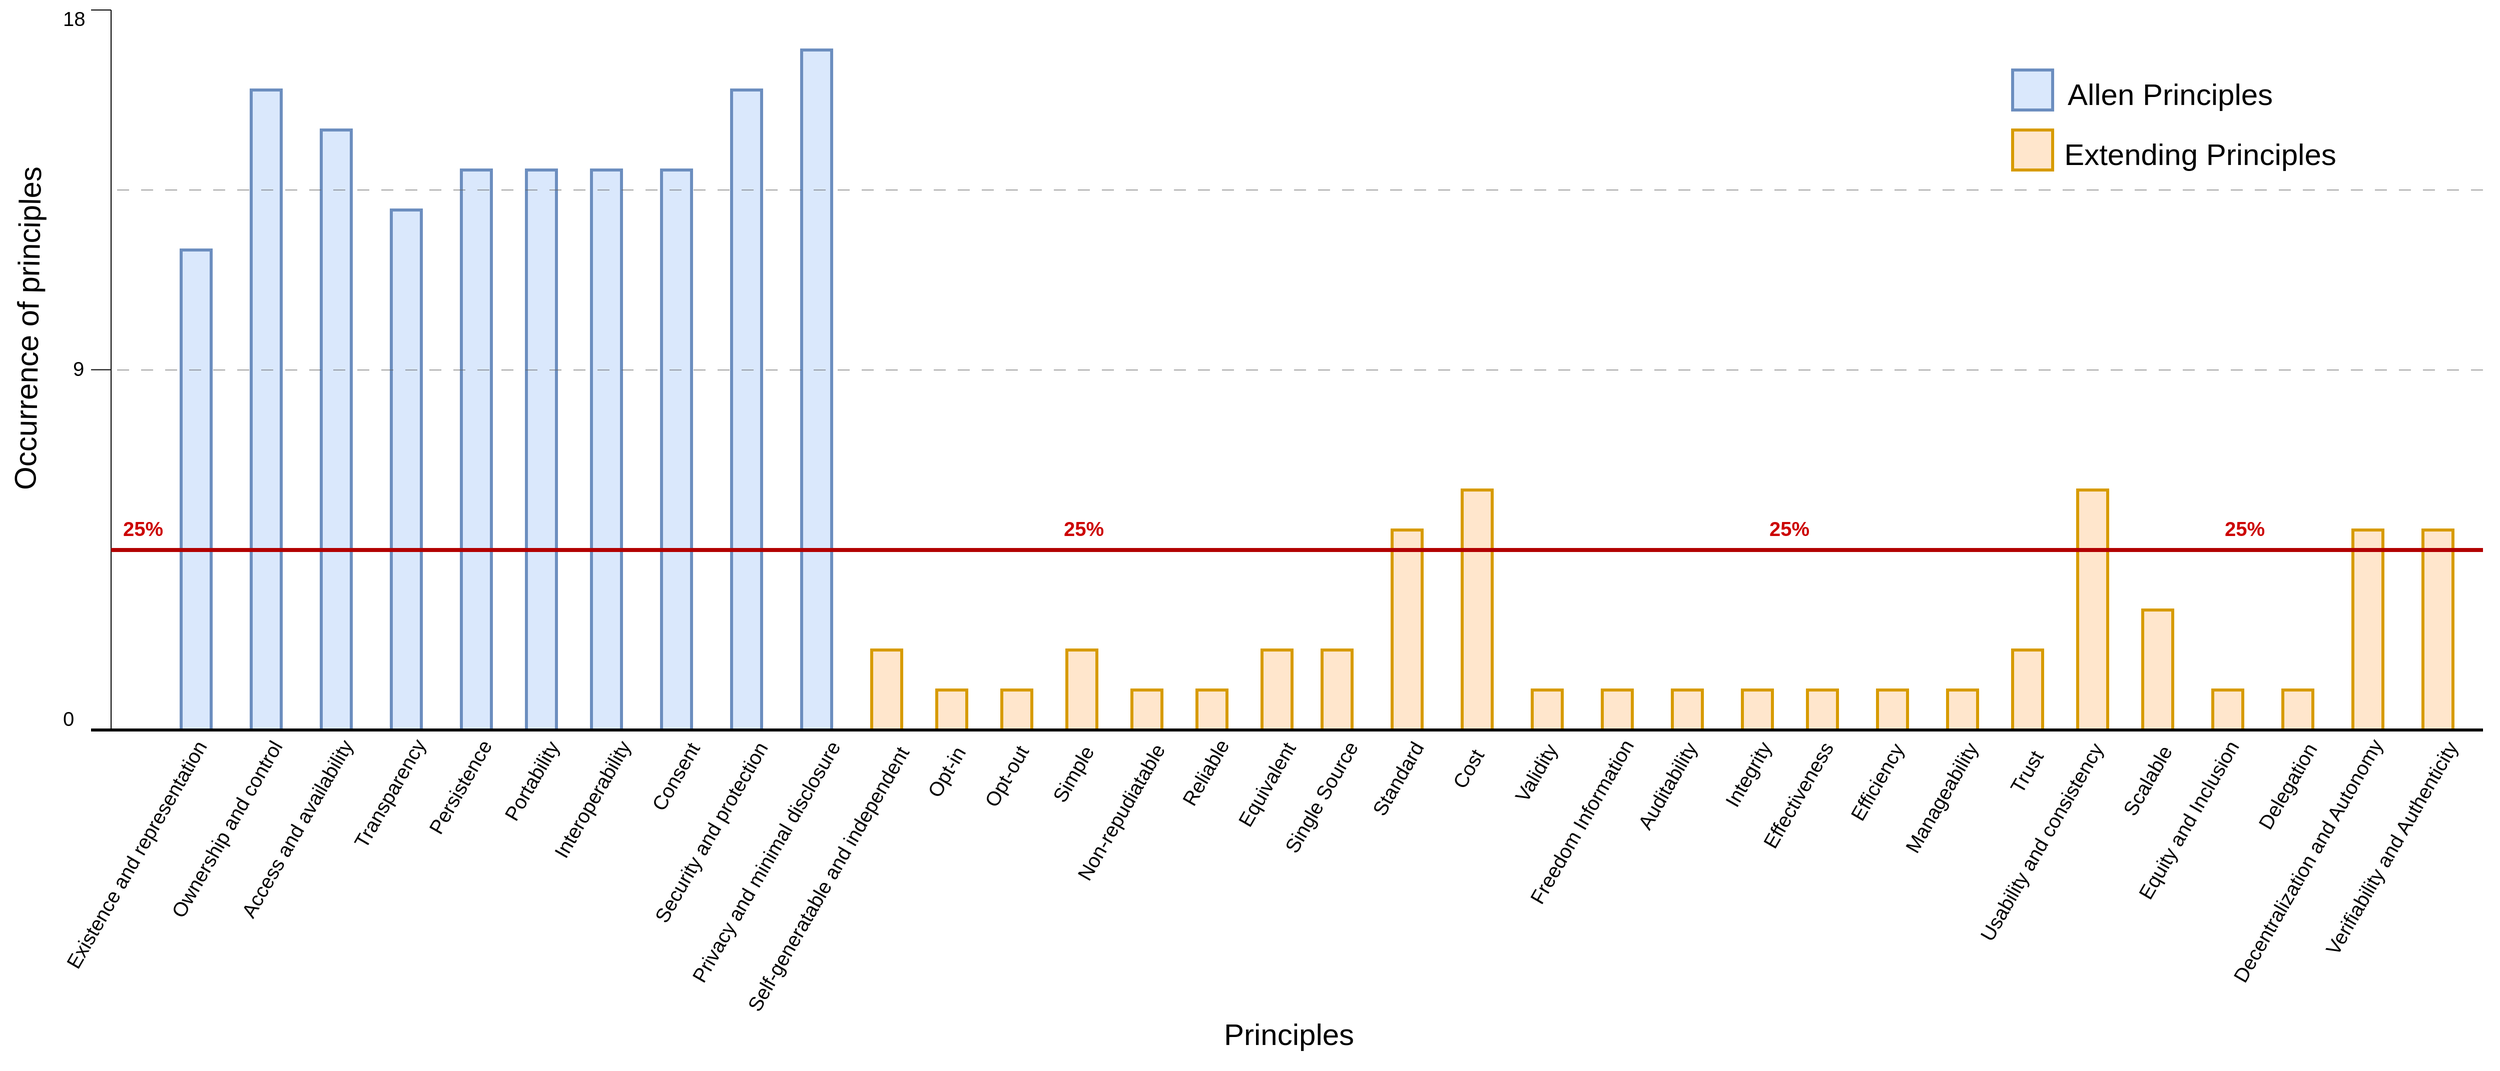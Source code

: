 <mxfile version="26.0.11">
  <diagram name="Page-1" id="BdvRDHNbg-kDu5e_TLjW">
    <mxGraphModel dx="2269" dy="2337" grid="1" gridSize="10" guides="1" tooltips="1" connect="1" arrows="1" fold="1" page="1" pageScale="1" pageWidth="850" pageHeight="1100" math="0" shadow="0">
      <root>
        <mxCell id="0" />
        <mxCell id="1" parent="0" />
        <mxCell id="xwkczK8oN7FCuoLaqBwm-1" value="&lt;font style=&quot;font-size: 20px; line-height: 200%;&quot;&gt;Effectiveness&lt;/font&gt;" style="text;whiteSpace=wrap;html=1;rotation=300;" vertex="1" parent="1">
          <mxGeometry x="1860" y="25" width="150" height="60" as="geometry" />
        </mxCell>
        <mxCell id="xwkczK8oN7FCuoLaqBwm-2" value="&lt;font style=&quot;font-size: 20px; line-height: 200%;&quot;&gt;Efficiency&lt;/font&gt;" style="text;whiteSpace=wrap;html=1;rotation=300;" vertex="1" parent="1">
          <mxGeometry x="1955" y="10" width="120" height="60" as="geometry" />
        </mxCell>
        <mxCell id="xwkczK8oN7FCuoLaqBwm-3" value="&lt;font style=&quot;font-size: 20px; line-height: 200%;&quot;&gt;Manageability&lt;/font&gt;" style="text;whiteSpace=wrap;html=1;rotation=300;" vertex="1" parent="1">
          <mxGeometry x="2000" y="25" width="160" height="60" as="geometry" />
        </mxCell>
        <mxCell id="xwkczK8oN7FCuoLaqBwm-4" value="&lt;font style=&quot;font-size: 20px; line-height: 200%;&quot;&gt;Trust&lt;/font&gt;" style="text;whiteSpace=wrap;html=1;rotation=300;" vertex="1" parent="1">
          <mxGeometry x="2125" width="80" height="60" as="geometry" />
        </mxCell>
        <mxCell id="xwkczK8oN7FCuoLaqBwm-5" value="&lt;font style=&quot;font-size: 20px; line-height: 200%;&quot;&gt;Usability and consistency&lt;/font&gt;" style="text;whiteSpace=wrap;html=1;rotation=300;" vertex="1" parent="1">
          <mxGeometry x="2050" y="70" width="260" height="60" as="geometry" />
        </mxCell>
        <mxCell id="xwkczK8oN7FCuoLaqBwm-6" value="&lt;font style=&quot;font-size: 20px; line-height: 200%;&quot;&gt;Scalable&lt;/font&gt;" style="text;whiteSpace=wrap;html=1;rotation=300;" vertex="1" parent="1">
          <mxGeometry x="2230" y="10" width="110" height="60" as="geometry" />
        </mxCell>
        <mxCell id="xwkczK8oN7FCuoLaqBwm-7" value="&lt;font style=&quot;font-size: 20px; line-height: 200%;&quot;&gt;Equity and Inclusion&lt;/font&gt;" style="text;whiteSpace=wrap;html=1;rotation=300;" vertex="1" parent="1">
          <mxGeometry x="2220" y="50" width="210" height="60" as="geometry" />
        </mxCell>
        <mxCell id="xwkczK8oN7FCuoLaqBwm-8" value="&lt;font style=&quot;font-size: 20px; line-height: 200%;&quot;&gt;Delegation&lt;/font&gt;" style="text;whiteSpace=wrap;html=1;rotation=300;" vertex="1" parent="1">
          <mxGeometry x="2360" y="15" width="130" height="60" as="geometry" />
        </mxCell>
        <mxCell id="xwkczK8oN7FCuoLaqBwm-9" value="&lt;font style=&quot;font-size: 20px; line-height: 200%;&quot;&gt;Decentralization and Autonomy&lt;/font&gt;" style="text;whiteSpace=wrap;html=1;rotation=300;" vertex="1" parent="1">
          <mxGeometry x="2290" y="90" width="310" height="60" as="geometry" />
        </mxCell>
        <mxCell id="xwkczK8oN7FCuoLaqBwm-10" value="&lt;font style=&quot;font-size: 20px; line-height: 200%;&quot;&gt;Verifiability and Authenticity&lt;/font&gt;" style="text;whiteSpace=wrap;html=1;rotation=300;" vertex="1" parent="1">
          <mxGeometry x="2390" y="75" width="280" height="60" as="geometry" />
        </mxCell>
        <mxCell id="xwkczK8oN7FCuoLaqBwm-11" value="&lt;font style=&quot;font-size: 20px; line-height: 200%;&quot;&gt;Non-repudiatable&lt;/font&gt;" style="text;whiteSpace=wrap;html=1;rotation=300;" vertex="1" parent="1">
          <mxGeometry x="1165" y="40" width="190" height="60" as="geometry" />
        </mxCell>
        <mxCell id="xwkczK8oN7FCuoLaqBwm-12" value="&lt;font style=&quot;font-size: 20px; line-height: 200%;&quot;&gt;Reliable&lt;/font&gt;" style="text;whiteSpace=wrap;html=1;rotation=300;" vertex="1" parent="1">
          <mxGeometry x="1290" width="110" height="60" as="geometry" />
        </mxCell>
        <mxCell id="xwkczK8oN7FCuoLaqBwm-13" value="&lt;font style=&quot;font-size: 20px; line-height: 200%;&quot;&gt;Single Source&lt;/font&gt;" style="text;whiteSpace=wrap;html=1;rotation=300;" vertex="1" parent="1">
          <mxGeometry x="1380" y="25" width="160" height="60" as="geometry" />
        </mxCell>
        <mxCell id="xwkczK8oN7FCuoLaqBwm-14" value="&lt;font style=&quot;font-size: 20px; line-height: 200%;&quot;&gt;Standard&lt;/font&gt;" style="text;whiteSpace=wrap;html=1;rotation=300;" vertex="1" parent="1">
          <mxGeometry x="1480" y="10" width="110" height="60" as="geometry" />
        </mxCell>
        <mxCell id="xwkczK8oN7FCuoLaqBwm-15" value="&lt;font style=&quot;font-size: 20px; line-height: 200%;&quot;&gt;Cost&lt;/font&gt;" style="text;whiteSpace=wrap;html=1;rotation=300;" vertex="1" parent="1">
          <mxGeometry x="1570" width="70" height="60" as="geometry" />
        </mxCell>
        <mxCell id="xwkczK8oN7FCuoLaqBwm-16" value="&lt;font style=&quot;font-size: 20px; line-height: 200%;&quot;&gt;Validity&lt;/font&gt;" style="text;whiteSpace=wrap;html=1;rotation=300;" vertex="1" parent="1">
          <mxGeometry x="1625" width="100" height="60" as="geometry" />
        </mxCell>
        <mxCell id="xwkczK8oN7FCuoLaqBwm-17" value="&lt;font style=&quot;font-size: 20px; line-height: 200%;&quot;&gt;Freedom Information&lt;/font&gt;" style="text;whiteSpace=wrap;html=1;rotation=300;" vertex="1" parent="1">
          <mxGeometry x="1610" y="50" width="220" height="60" as="geometry" />
        </mxCell>
        <mxCell id="xwkczK8oN7FCuoLaqBwm-18" value="&lt;font style=&quot;font-size: 20px; line-height: 200%;&quot;&gt;Auditability&lt;/font&gt;" style="text;whiteSpace=wrap;html=1;rotation=300;" vertex="1" parent="1">
          <mxGeometry x="1740" y="15" width="130" height="60" as="geometry" />
        </mxCell>
        <mxCell id="xwkczK8oN7FCuoLaqBwm-19" value="&lt;font style=&quot;font-size: 20px; line-height: 200%;&quot;&gt;Integrity&lt;/font&gt;" style="text;whiteSpace=wrap;html=1;rotation=300;" vertex="1" parent="1">
          <mxGeometry x="1835" y="5" width="100" height="60" as="geometry" />
        </mxCell>
        <mxCell id="xwkczK8oN7FCuoLaqBwm-20" value="&lt;font style=&quot;font-size: 20px; line-height: 200%;&quot;&gt;Transparency&lt;/font&gt;" style="text;whiteSpace=wrap;html=1;rotation=300;" vertex="1" parent="1">
          <mxGeometry x="450" y="20" width="160" height="60" as="geometry" />
        </mxCell>
        <mxCell id="xwkczK8oN7FCuoLaqBwm-21" value="&lt;font style=&quot;font-size: 20px; line-height: 200%;&quot;&gt;Persistence&lt;/font&gt;" style="text;whiteSpace=wrap;html=1;rotation=300;" vertex="1" parent="1">
          <mxGeometry x="530" y="15" width="140" height="60" as="geometry" />
        </mxCell>
        <mxCell id="xwkczK8oN7FCuoLaqBwm-22" value="&lt;font style=&quot;font-size: 20px; line-height: 200%;&quot;&gt;Portability&lt;/font&gt;" style="text;whiteSpace=wrap;html=1;rotation=300;" vertex="1" parent="1">
          <mxGeometry x="610" y="10" width="120" height="60" as="geometry" />
        </mxCell>
        <mxCell id="xwkczK8oN7FCuoLaqBwm-23" value="&lt;font style=&quot;font-size: 20px; line-height: 200%;&quot;&gt;Interoperability&lt;/font&gt;" style="text;whiteSpace=wrap;html=1;rotation=300;" vertex="1" parent="1">
          <mxGeometry x="650" y="30" width="160" height="60" as="geometry" />
        </mxCell>
        <mxCell id="xwkczK8oN7FCuoLaqBwm-24" value="&lt;font style=&quot;font-size: 20px; line-height: 200%;&quot;&gt;Consent&lt;/font&gt;" style="text;whiteSpace=wrap;html=1;rotation=300;" vertex="1" parent="1">
          <mxGeometry x="760" y="5" width="110" height="60" as="geometry" />
        </mxCell>
        <mxCell id="xwkczK8oN7FCuoLaqBwm-25" value="&lt;font style=&quot;font-size: 20px; line-height: 200%;&quot;&gt;Security and protection&lt;/font&gt;" style="text;whiteSpace=wrap;html=1;rotation=300;" vertex="1" parent="1">
          <mxGeometry x="730" y="60" width="240" height="60" as="geometry" />
        </mxCell>
        <mxCell id="xwkczK8oN7FCuoLaqBwm-26" value="&lt;font style=&quot;font-size: 20px; line-height: 200%;&quot;&gt;Privacy and minimal disclosure&lt;/font&gt;" style="text;whiteSpace=wrap;html=1;rotation=300;" vertex="1" parent="1">
          <mxGeometry x="750" y="90" width="310" height="60" as="geometry" />
        </mxCell>
        <mxCell id="xwkczK8oN7FCuoLaqBwm-27" value="&lt;font style=&quot;font-size: 20px; line-height: 200%;&quot;&gt;Self-generatable and independent&lt;/font&gt;" style="text;whiteSpace=wrap;html=1;rotation=300;" vertex="1" parent="1">
          <mxGeometry x="800" y="110" width="330" height="60" as="geometry" />
        </mxCell>
        <mxCell id="xwkczK8oN7FCuoLaqBwm-28" value="&lt;font style=&quot;font-size: 20px; line-height: 200%;&quot;&gt;Opt-in&lt;/font&gt;" style="text;whiteSpace=wrap;html=1;rotation=300;" vertex="1" parent="1">
          <mxGeometry x="1040" width="90" height="60" as="geometry" />
        </mxCell>
        <mxCell id="xwkczK8oN7FCuoLaqBwm-29" value="&lt;font style=&quot;font-size: 20px; line-height: 200%;&quot;&gt;Opt-out&lt;/font&gt;" style="text;whiteSpace=wrap;html=1;rotation=300;" vertex="1" parent="1">
          <mxGeometry x="1095" y="5" width="100" height="60" as="geometry" />
        </mxCell>
        <mxCell id="xwkczK8oN7FCuoLaqBwm-30" value="&lt;font style=&quot;font-size: 20px; line-height: 200%;&quot;&gt;Simple&lt;/font&gt;" style="text;whiteSpace=wrap;html=1;rotation=300;" vertex="1" parent="1">
          <mxGeometry x="1165" y="5" width="90" height="60" as="geometry" />
        </mxCell>
        <mxCell id="xwkczK8oN7FCuoLaqBwm-31" value="&lt;font style=&quot;font-size: 20px; line-height: 200%;&quot;&gt;Existence and representation&lt;/font&gt;" style="text;whiteSpace=wrap;html=1;rotation=300;" vertex="1" parent="1">
          <mxGeometry x="130" y="85" width="290" height="60" as="geometry" />
        </mxCell>
        <mxCell id="xwkczK8oN7FCuoLaqBwm-32" value="&lt;font style=&quot;font-size: 20px; line-height: 200%;&quot;&gt;Ownership and control&lt;/font&gt;" style="text;whiteSpace=wrap;html=1;rotation=300;" vertex="1" parent="1">
          <mxGeometry x="250" y="60" width="230" height="60" as="geometry" />
        </mxCell>
        <mxCell id="xwkczK8oN7FCuoLaqBwm-33" value="&lt;font style=&quot;font-size: 20px; line-height: 200%;&quot;&gt;Access and availability&lt;/font&gt;" style="text;whiteSpace=wrap;html=1;rotation=300;" vertex="1" parent="1">
          <mxGeometry x="320" y="60" width="230" height="60" as="geometry" />
        </mxCell>
        <mxCell id="xwkczK8oN7FCuoLaqBwm-34" value="" style="rounded=0;whiteSpace=wrap;html=1;fillColor=#dae8fc;strokeColor=#6c8ebf;strokeWidth=3;" vertex="1" parent="1">
          <mxGeometry x="310" y="-480" width="30" height="480" as="geometry" />
        </mxCell>
        <mxCell id="xwkczK8oN7FCuoLaqBwm-35" value="" style="endArrow=none;html=1;rounded=0;strokeWidth=1;" edge="1" parent="1">
          <mxGeometry width="50" height="50" relative="1" as="geometry">
            <mxPoint x="240" y="-720" as="sourcePoint" />
            <mxPoint x="240" as="targetPoint" />
          </mxGeometry>
        </mxCell>
        <mxCell id="xwkczK8oN7FCuoLaqBwm-36" value="" style="endArrow=none;html=1;rounded=0;" edge="1" parent="1">
          <mxGeometry width="50" height="50" relative="1" as="geometry">
            <mxPoint x="220" y="-360.23" as="sourcePoint" />
            <mxPoint x="240" y="-360.23" as="targetPoint" />
          </mxGeometry>
        </mxCell>
        <mxCell id="xwkczK8oN7FCuoLaqBwm-37" value="" style="endArrow=none;html=1;rounded=0;" edge="1" parent="1">
          <mxGeometry width="50" height="50" relative="1" as="geometry">
            <mxPoint x="220" y="-720" as="sourcePoint" />
            <mxPoint x="240" y="-720" as="targetPoint" />
          </mxGeometry>
        </mxCell>
        <mxCell id="xwkczK8oN7FCuoLaqBwm-38" value="" style="rounded=0;whiteSpace=wrap;html=1;fillColor=#dae8fc;strokeColor=#6c8ebf;strokeWidth=3;" vertex="1" parent="1">
          <mxGeometry x="380" y="-640" width="30" height="640" as="geometry" />
        </mxCell>
        <mxCell id="xwkczK8oN7FCuoLaqBwm-39" value="" style="rounded=0;whiteSpace=wrap;html=1;fillColor=#dae8fc;strokeColor=#6c8ebf;strokeWidth=3;" vertex="1" parent="1">
          <mxGeometry x="450" y="-600" width="30" height="600" as="geometry" />
        </mxCell>
        <mxCell id="xwkczK8oN7FCuoLaqBwm-40" value="" style="rounded=0;whiteSpace=wrap;html=1;fillColor=#dae8fc;strokeColor=#6c8ebf;strokeWidth=3;" vertex="1" parent="1">
          <mxGeometry x="520" y="-520" width="30" height="520" as="geometry" />
        </mxCell>
        <mxCell id="xwkczK8oN7FCuoLaqBwm-41" value="" style="rounded=0;whiteSpace=wrap;html=1;fillColor=#dae8fc;strokeColor=#6c8ebf;strokeWidth=3;" vertex="1" parent="1">
          <mxGeometry x="590" y="-560" width="30" height="560" as="geometry" />
        </mxCell>
        <mxCell id="xwkczK8oN7FCuoLaqBwm-42" value="" style="rounded=0;whiteSpace=wrap;html=1;fillColor=#dae8fc;strokeColor=#6c8ebf;strokeWidth=3;" vertex="1" parent="1">
          <mxGeometry x="655" y="-560" width="30" height="560" as="geometry" />
        </mxCell>
        <mxCell id="xwkczK8oN7FCuoLaqBwm-43" value="" style="rounded=0;whiteSpace=wrap;html=1;fillColor=#dae8fc;strokeColor=#6c8ebf;strokeWidth=3;" vertex="1" parent="1">
          <mxGeometry x="720" y="-560" width="30" height="560" as="geometry" />
        </mxCell>
        <mxCell id="xwkczK8oN7FCuoLaqBwm-44" value="" style="rounded=0;whiteSpace=wrap;html=1;fillColor=#dae8fc;strokeColor=#6c8ebf;strokeWidth=3;" vertex="1" parent="1">
          <mxGeometry x="790" y="-560" width="30" height="560" as="geometry" />
        </mxCell>
        <mxCell id="xwkczK8oN7FCuoLaqBwm-45" value="" style="rounded=0;whiteSpace=wrap;html=1;fillColor=#dae8fc;strokeColor=#6c8ebf;strokeWidth=3;" vertex="1" parent="1">
          <mxGeometry x="860" y="-640" width="30" height="640" as="geometry" />
        </mxCell>
        <mxCell id="xwkczK8oN7FCuoLaqBwm-46" value="&lt;font style=&quot;font-size: 20px;&quot;&gt;0&lt;/font&gt;" style="text;whiteSpace=wrap;html=1;rotation=0;" vertex="1" parent="1">
          <mxGeometry x="190" y="-30" width="40" height="40" as="geometry" />
        </mxCell>
        <mxCell id="xwkczK8oN7FCuoLaqBwm-47" value="" style="endArrow=none;html=1;rounded=0;strokeWidth=3;" edge="1" parent="1">
          <mxGeometry width="50" height="50" relative="1" as="geometry">
            <mxPoint x="220" as="sourcePoint" />
            <mxPoint x="240" as="targetPoint" />
          </mxGeometry>
        </mxCell>
        <mxCell id="xwkczK8oN7FCuoLaqBwm-48" value="&lt;font style=&quot;font-size: 20px;&quot;&gt;9&lt;/font&gt;" style="text;whiteSpace=wrap;html=1;rotation=0;" vertex="1" parent="1">
          <mxGeometry x="200" y="-380" width="30" height="40" as="geometry" />
        </mxCell>
        <mxCell id="xwkczK8oN7FCuoLaqBwm-49" value="&lt;font style=&quot;font-size: 20px;&quot;&gt;18&lt;/font&gt;" style="text;whiteSpace=wrap;html=1;rotation=0;" vertex="1" parent="1">
          <mxGeometry x="190" y="-730" width="45" height="40" as="geometry" />
        </mxCell>
        <mxCell id="xwkczK8oN7FCuoLaqBwm-50" value="&lt;b&gt;&lt;font style=&quot;font-size: 20px; color: rgb(204, 0, 0);&quot;&gt;25%&lt;/font&gt;&lt;/b&gt;" style="text;whiteSpace=wrap;html=1;rotation=0;" vertex="1" parent="1">
          <mxGeometry x="1190" y="-220" width="60" height="40" as="geometry" />
        </mxCell>
        <mxCell id="xwkczK8oN7FCuoLaqBwm-51" value="" style="rounded=0;whiteSpace=wrap;html=1;fillColor=#dae8fc;strokeColor=#6c8ebf;strokeWidth=3;" vertex="1" parent="1">
          <mxGeometry x="930" y="-680" width="30" height="680" as="geometry" />
        </mxCell>
        <mxCell id="xwkczK8oN7FCuoLaqBwm-52" value="" style="rounded=0;whiteSpace=wrap;html=1;fillColor=#ffe6cc;strokeColor=#d79b00;strokeWidth=3;" vertex="1" parent="1">
          <mxGeometry x="1000" y="-80" width="30" height="80" as="geometry" />
        </mxCell>
        <mxCell id="xwkczK8oN7FCuoLaqBwm-53" value="" style="rounded=0;whiteSpace=wrap;html=1;fillColor=#ffe6cc;strokeColor=#d79b00;strokeWidth=3;" vertex="1" parent="1">
          <mxGeometry x="1065" y="-40" width="30" height="40" as="geometry" />
        </mxCell>
        <mxCell id="xwkczK8oN7FCuoLaqBwm-54" value="" style="rounded=0;whiteSpace=wrap;html=1;fillColor=#ffe6cc;strokeColor=#d79b00;strokeWidth=3;" vertex="1" parent="1">
          <mxGeometry x="1130" y="-40" width="30" height="40" as="geometry" />
        </mxCell>
        <mxCell id="xwkczK8oN7FCuoLaqBwm-55" value="" style="rounded=0;whiteSpace=wrap;html=1;fillColor=#ffe6cc;strokeColor=#d79b00;strokeWidth=3;" vertex="1" parent="1">
          <mxGeometry x="1195" y="-80" width="30" height="80" as="geometry" />
        </mxCell>
        <mxCell id="xwkczK8oN7FCuoLaqBwm-56" value="" style="rounded=0;whiteSpace=wrap;html=1;fillColor=#ffe6cc;strokeColor=#d79b00;strokeWidth=3;" vertex="1" parent="1">
          <mxGeometry x="1260" y="-40" width="30" height="40" as="geometry" />
        </mxCell>
        <mxCell id="xwkczK8oN7FCuoLaqBwm-57" value="" style="rounded=0;whiteSpace=wrap;html=1;fillColor=#ffe6cc;strokeColor=#d79b00;strokeWidth=3;" vertex="1" parent="1">
          <mxGeometry x="1325" y="-40" width="30" height="40" as="geometry" />
        </mxCell>
        <mxCell id="xwkczK8oN7FCuoLaqBwm-58" value="&lt;font style=&quot;font-size: 20px;&quot;&gt;Equivalent&lt;/font&gt;" style="text;whiteSpace=wrap;html=1;rotation=300;" vertex="1" parent="1">
          <mxGeometry x="1350" y="20" width="120" height="60" as="geometry" />
        </mxCell>
        <mxCell id="xwkczK8oN7FCuoLaqBwm-59" value="" style="rounded=0;whiteSpace=wrap;html=1;fillColor=#ffe6cc;strokeColor=#d79b00;strokeWidth=3;" vertex="1" parent="1">
          <mxGeometry x="1390" y="-80" width="30" height="80" as="geometry" />
        </mxCell>
        <mxCell id="xwkczK8oN7FCuoLaqBwm-60" value="" style="rounded=0;whiteSpace=wrap;html=1;fillColor=#ffe6cc;strokeColor=#d79b00;strokeWidth=3;" vertex="1" parent="1">
          <mxGeometry x="1450" y="-80" width="30" height="80" as="geometry" />
        </mxCell>
        <mxCell id="xwkczK8oN7FCuoLaqBwm-61" value="" style="rounded=0;whiteSpace=wrap;html=1;fillColor=#ffe6cc;strokeColor=#d79b00;strokeWidth=3;" vertex="1" parent="1">
          <mxGeometry x="1520" y="-200" width="30" height="200" as="geometry" />
        </mxCell>
        <mxCell id="xwkczK8oN7FCuoLaqBwm-62" value="" style="rounded=0;whiteSpace=wrap;html=1;fillColor=#ffe6cc;strokeColor=#d79b00;strokeWidth=3;" vertex="1" parent="1">
          <mxGeometry x="1590" y="-240" width="30" height="240" as="geometry" />
        </mxCell>
        <mxCell id="xwkczK8oN7FCuoLaqBwm-63" value="" style="rounded=0;whiteSpace=wrap;html=1;fillColor=#ffe6cc;strokeColor=#d79b00;strokeWidth=3;" vertex="1" parent="1">
          <mxGeometry x="1660" y="-40" width="30" height="40" as="geometry" />
        </mxCell>
        <mxCell id="xwkczK8oN7FCuoLaqBwm-64" value="" style="rounded=0;whiteSpace=wrap;html=1;fillColor=#ffe6cc;strokeColor=#d79b00;strokeWidth=3;" vertex="1" parent="1">
          <mxGeometry x="1730" y="-40" width="30" height="40" as="geometry" />
        </mxCell>
        <mxCell id="xwkczK8oN7FCuoLaqBwm-65" value="" style="rounded=0;whiteSpace=wrap;html=1;fillColor=#ffe6cc;strokeColor=#d79b00;strokeWidth=3;" vertex="1" parent="1">
          <mxGeometry x="1800" y="-40" width="30" height="40" as="geometry" />
        </mxCell>
        <mxCell id="xwkczK8oN7FCuoLaqBwm-66" value="" style="rounded=0;whiteSpace=wrap;html=1;fillColor=#ffe6cc;strokeColor=#d79b00;strokeWidth=3;" vertex="1" parent="1">
          <mxGeometry x="1870" y="-40" width="30" height="40" as="geometry" />
        </mxCell>
        <mxCell id="xwkczK8oN7FCuoLaqBwm-67" value="" style="rounded=0;whiteSpace=wrap;html=1;fillColor=#ffe6cc;strokeColor=#d79b00;strokeWidth=3;" vertex="1" parent="1">
          <mxGeometry x="1935" y="-40" width="30" height="40" as="geometry" />
        </mxCell>
        <mxCell id="xwkczK8oN7FCuoLaqBwm-68" value="" style="rounded=0;whiteSpace=wrap;html=1;fillColor=#ffe6cc;strokeColor=#d79b00;strokeWidth=3;" vertex="1" parent="1">
          <mxGeometry x="2005" y="-40" width="30" height="40" as="geometry" />
        </mxCell>
        <mxCell id="xwkczK8oN7FCuoLaqBwm-69" value="" style="rounded=0;whiteSpace=wrap;html=1;fillColor=#ffe6cc;strokeColor=#d79b00;strokeWidth=3;" vertex="1" parent="1">
          <mxGeometry x="2075" y="-40" width="30" height="40" as="geometry" />
        </mxCell>
        <mxCell id="xwkczK8oN7FCuoLaqBwm-70" value="" style="rounded=0;whiteSpace=wrap;html=1;fillColor=#ffe6cc;strokeColor=#d79b00;strokeWidth=3;" vertex="1" parent="1">
          <mxGeometry x="2140" y="-80" width="30" height="80" as="geometry" />
        </mxCell>
        <mxCell id="xwkczK8oN7FCuoLaqBwm-71" value="" style="rounded=0;whiteSpace=wrap;html=1;fillColor=#ffe6cc;strokeColor=#d79b00;strokeWidth=3;" vertex="1" parent="1">
          <mxGeometry x="2205" y="-240" width="30" height="240" as="geometry" />
        </mxCell>
        <mxCell id="xwkczK8oN7FCuoLaqBwm-72" value="" style="rounded=0;whiteSpace=wrap;html=1;fillColor=#ffe6cc;strokeColor=#d79b00;strokeWidth=3;" vertex="1" parent="1">
          <mxGeometry x="2270" y="-120" width="30" height="120" as="geometry" />
        </mxCell>
        <mxCell id="xwkczK8oN7FCuoLaqBwm-73" value="" style="rounded=0;whiteSpace=wrap;html=1;fillColor=#ffe6cc;strokeColor=#d79b00;strokeWidth=3;" vertex="1" parent="1">
          <mxGeometry x="2340" y="-40" width="30" height="40" as="geometry" />
        </mxCell>
        <mxCell id="xwkczK8oN7FCuoLaqBwm-74" value="" style="rounded=0;whiteSpace=wrap;html=1;fillColor=#ffe6cc;strokeColor=#d79b00;strokeWidth=3;" vertex="1" parent="1">
          <mxGeometry x="2410" y="-40" width="30" height="40" as="geometry" />
        </mxCell>
        <mxCell id="xwkczK8oN7FCuoLaqBwm-75" value="" style="rounded=0;whiteSpace=wrap;html=1;fillColor=#ffe6cc;strokeColor=#d79b00;strokeWidth=3;" vertex="1" parent="1">
          <mxGeometry x="2480" y="-200" width="30" height="200" as="geometry" />
        </mxCell>
        <mxCell id="xwkczK8oN7FCuoLaqBwm-76" value="" style="rounded=0;whiteSpace=wrap;html=1;fillColor=#ffe6cc;strokeColor=#d79b00;strokeWidth=3;" vertex="1" parent="1">
          <mxGeometry x="2550" y="-200" width="30" height="200" as="geometry" />
        </mxCell>
        <mxCell id="xwkczK8oN7FCuoLaqBwm-77" value="" style="endArrow=none;html=1;rounded=0;strokeWidth=3;" edge="1" parent="1">
          <mxGeometry width="50" height="50" relative="1" as="geometry">
            <mxPoint x="2610" as="sourcePoint" />
            <mxPoint x="240" as="targetPoint" />
          </mxGeometry>
        </mxCell>
        <mxCell id="xwkczK8oN7FCuoLaqBwm-78" value="" style="rounded=0;whiteSpace=wrap;html=1;fillColor=#dae8fc;strokeColor=#6c8ebf;strokeWidth=3;" vertex="1" parent="1">
          <mxGeometry x="2140" y="-660" width="40" height="40" as="geometry" />
        </mxCell>
        <mxCell id="xwkczK8oN7FCuoLaqBwm-79" value="Allen Principles" style="text;whiteSpace=wrap;align=center;fontSize=30;" vertex="1" parent="1">
          <mxGeometry x="2180" y="-660" width="235" height="40" as="geometry" />
        </mxCell>
        <mxCell id="xwkczK8oN7FCuoLaqBwm-80" value="" style="rounded=0;whiteSpace=wrap;html=1;fillColor=#ffe6cc;strokeColor=#d79b00;strokeWidth=3;" vertex="1" parent="1">
          <mxGeometry x="2140" y="-600" width="40" height="40" as="geometry" />
        </mxCell>
        <mxCell id="xwkczK8oN7FCuoLaqBwm-81" value="Extending Principles" style="text;whiteSpace=wrap;align=center;fontSize=30;" vertex="1" parent="1">
          <mxGeometry x="2180" y="-600" width="295" height="40" as="geometry" />
        </mxCell>
        <mxCell id="xwkczK8oN7FCuoLaqBwm-82" value="" style="endArrow=none;html=1;rounded=0;strokeWidth=4;fillColor=#e51400;strokeColor=#B20000;" edge="1" parent="1">
          <mxGeometry width="50" height="50" relative="1" as="geometry">
            <mxPoint x="2610" y="-180" as="sourcePoint" />
            <mxPoint x="240" y="-180" as="targetPoint" />
          </mxGeometry>
        </mxCell>
        <mxCell id="xwkczK8oN7FCuoLaqBwm-83" value="" style="endArrow=none;html=1;rounded=0;strokeWidth=1;fillColor=#f5f5f5;strokeColor=#666666;dashed=1;dashPattern=12 12;opacity=60;" edge="1" parent="1">
          <mxGeometry width="50" height="50" relative="1" as="geometry">
            <mxPoint x="2610" y="-360" as="sourcePoint" />
            <mxPoint x="240" y="-360" as="targetPoint" />
          </mxGeometry>
        </mxCell>
        <mxCell id="xwkczK8oN7FCuoLaqBwm-84" value="" style="endArrow=none;html=1;rounded=0;strokeWidth=1;fillColor=#f5f5f5;strokeColor=#666666;dashed=1;dashPattern=12 12;opacity=60;" edge="1" parent="1">
          <mxGeometry width="50" height="50" relative="1" as="geometry">
            <mxPoint x="2610" y="-540" as="sourcePoint" />
            <mxPoint x="240" y="-540" as="targetPoint" />
          </mxGeometry>
        </mxCell>
        <mxCell id="xwkczK8oN7FCuoLaqBwm-85" value="&lt;font style=&quot;font-size: 30px;&quot;&gt;Occurrence of principles&lt;/font&gt;" style="text;whiteSpace=wrap;html=1;rotation=-89;opacity=90;" vertex="1" parent="1">
          <mxGeometry x="-10" y="-440" width="345" height="60" as="geometry" />
        </mxCell>
        <mxCell id="xwkczK8oN7FCuoLaqBwm-86" value="&lt;font style=&quot;font-size: 30px;&quot;&gt;Principles&lt;/font&gt;" style="text;whiteSpace=wrap;html=1;rotation=0;opacity=90;" vertex="1" parent="1">
          <mxGeometry x="1350" y="280" width="190" height="60" as="geometry" />
        </mxCell>
        <mxCell id="xwkczK8oN7FCuoLaqBwm-87" value="&lt;b&gt;&lt;font style=&quot;font-size: 20px; color: rgb(204, 0, 0);&quot;&gt;25%&lt;/font&gt;&lt;/b&gt;" style="text;whiteSpace=wrap;html=1;rotation=0;" vertex="1" parent="1">
          <mxGeometry x="2350" y="-220" width="60" height="40" as="geometry" />
        </mxCell>
        <mxCell id="xwkczK8oN7FCuoLaqBwm-88" value="&lt;b&gt;&lt;font style=&quot;font-size: 20px; color: rgb(204, 0, 0);&quot;&gt;25%&lt;/font&gt;&lt;/b&gt;" style="text;whiteSpace=wrap;html=1;rotation=0;" vertex="1" parent="1">
          <mxGeometry x="250" y="-220" width="60" height="40" as="geometry" />
        </mxCell>
        <mxCell id="xwkczK8oN7FCuoLaqBwm-89" value="&lt;b&gt;&lt;font style=&quot;font-size: 20px; color: rgb(204, 0, 0);&quot;&gt;25%&lt;/font&gt;&lt;/b&gt;" style="text;whiteSpace=wrap;html=1;rotation=0;" vertex="1" parent="1">
          <mxGeometry x="1895" y="-220" width="60" height="40" as="geometry" />
        </mxCell>
      </root>
    </mxGraphModel>
  </diagram>
</mxfile>
